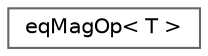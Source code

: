 digraph "Graphical Class Hierarchy"
{
 // LATEX_PDF_SIZE
  bgcolor="transparent";
  edge [fontname=Helvetica,fontsize=10,labelfontname=Helvetica,labelfontsize=10];
  node [fontname=Helvetica,fontsize=10,shape=box,height=0.2,width=0.4];
  rankdir="LR";
  Node0 [id="Node000000",label="eqMagOp\< T \>",height=0.2,width=0.4,color="grey40", fillcolor="white", style="filled",URL="$structFoam_1_1eqMagOp.html",tooltip=" "];
}
